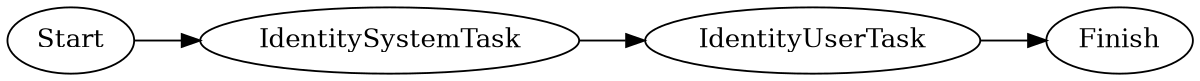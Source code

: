 digraph blueprint_example {
	rankdir=LR size="8,5"
	Start
	IdentitySystemTask
	IdentityUserTask
	Finish
	Start -> IdentitySystemTask
	IdentitySystemTask -> IdentityUserTask
	IdentityUserTask -> Finish
}
